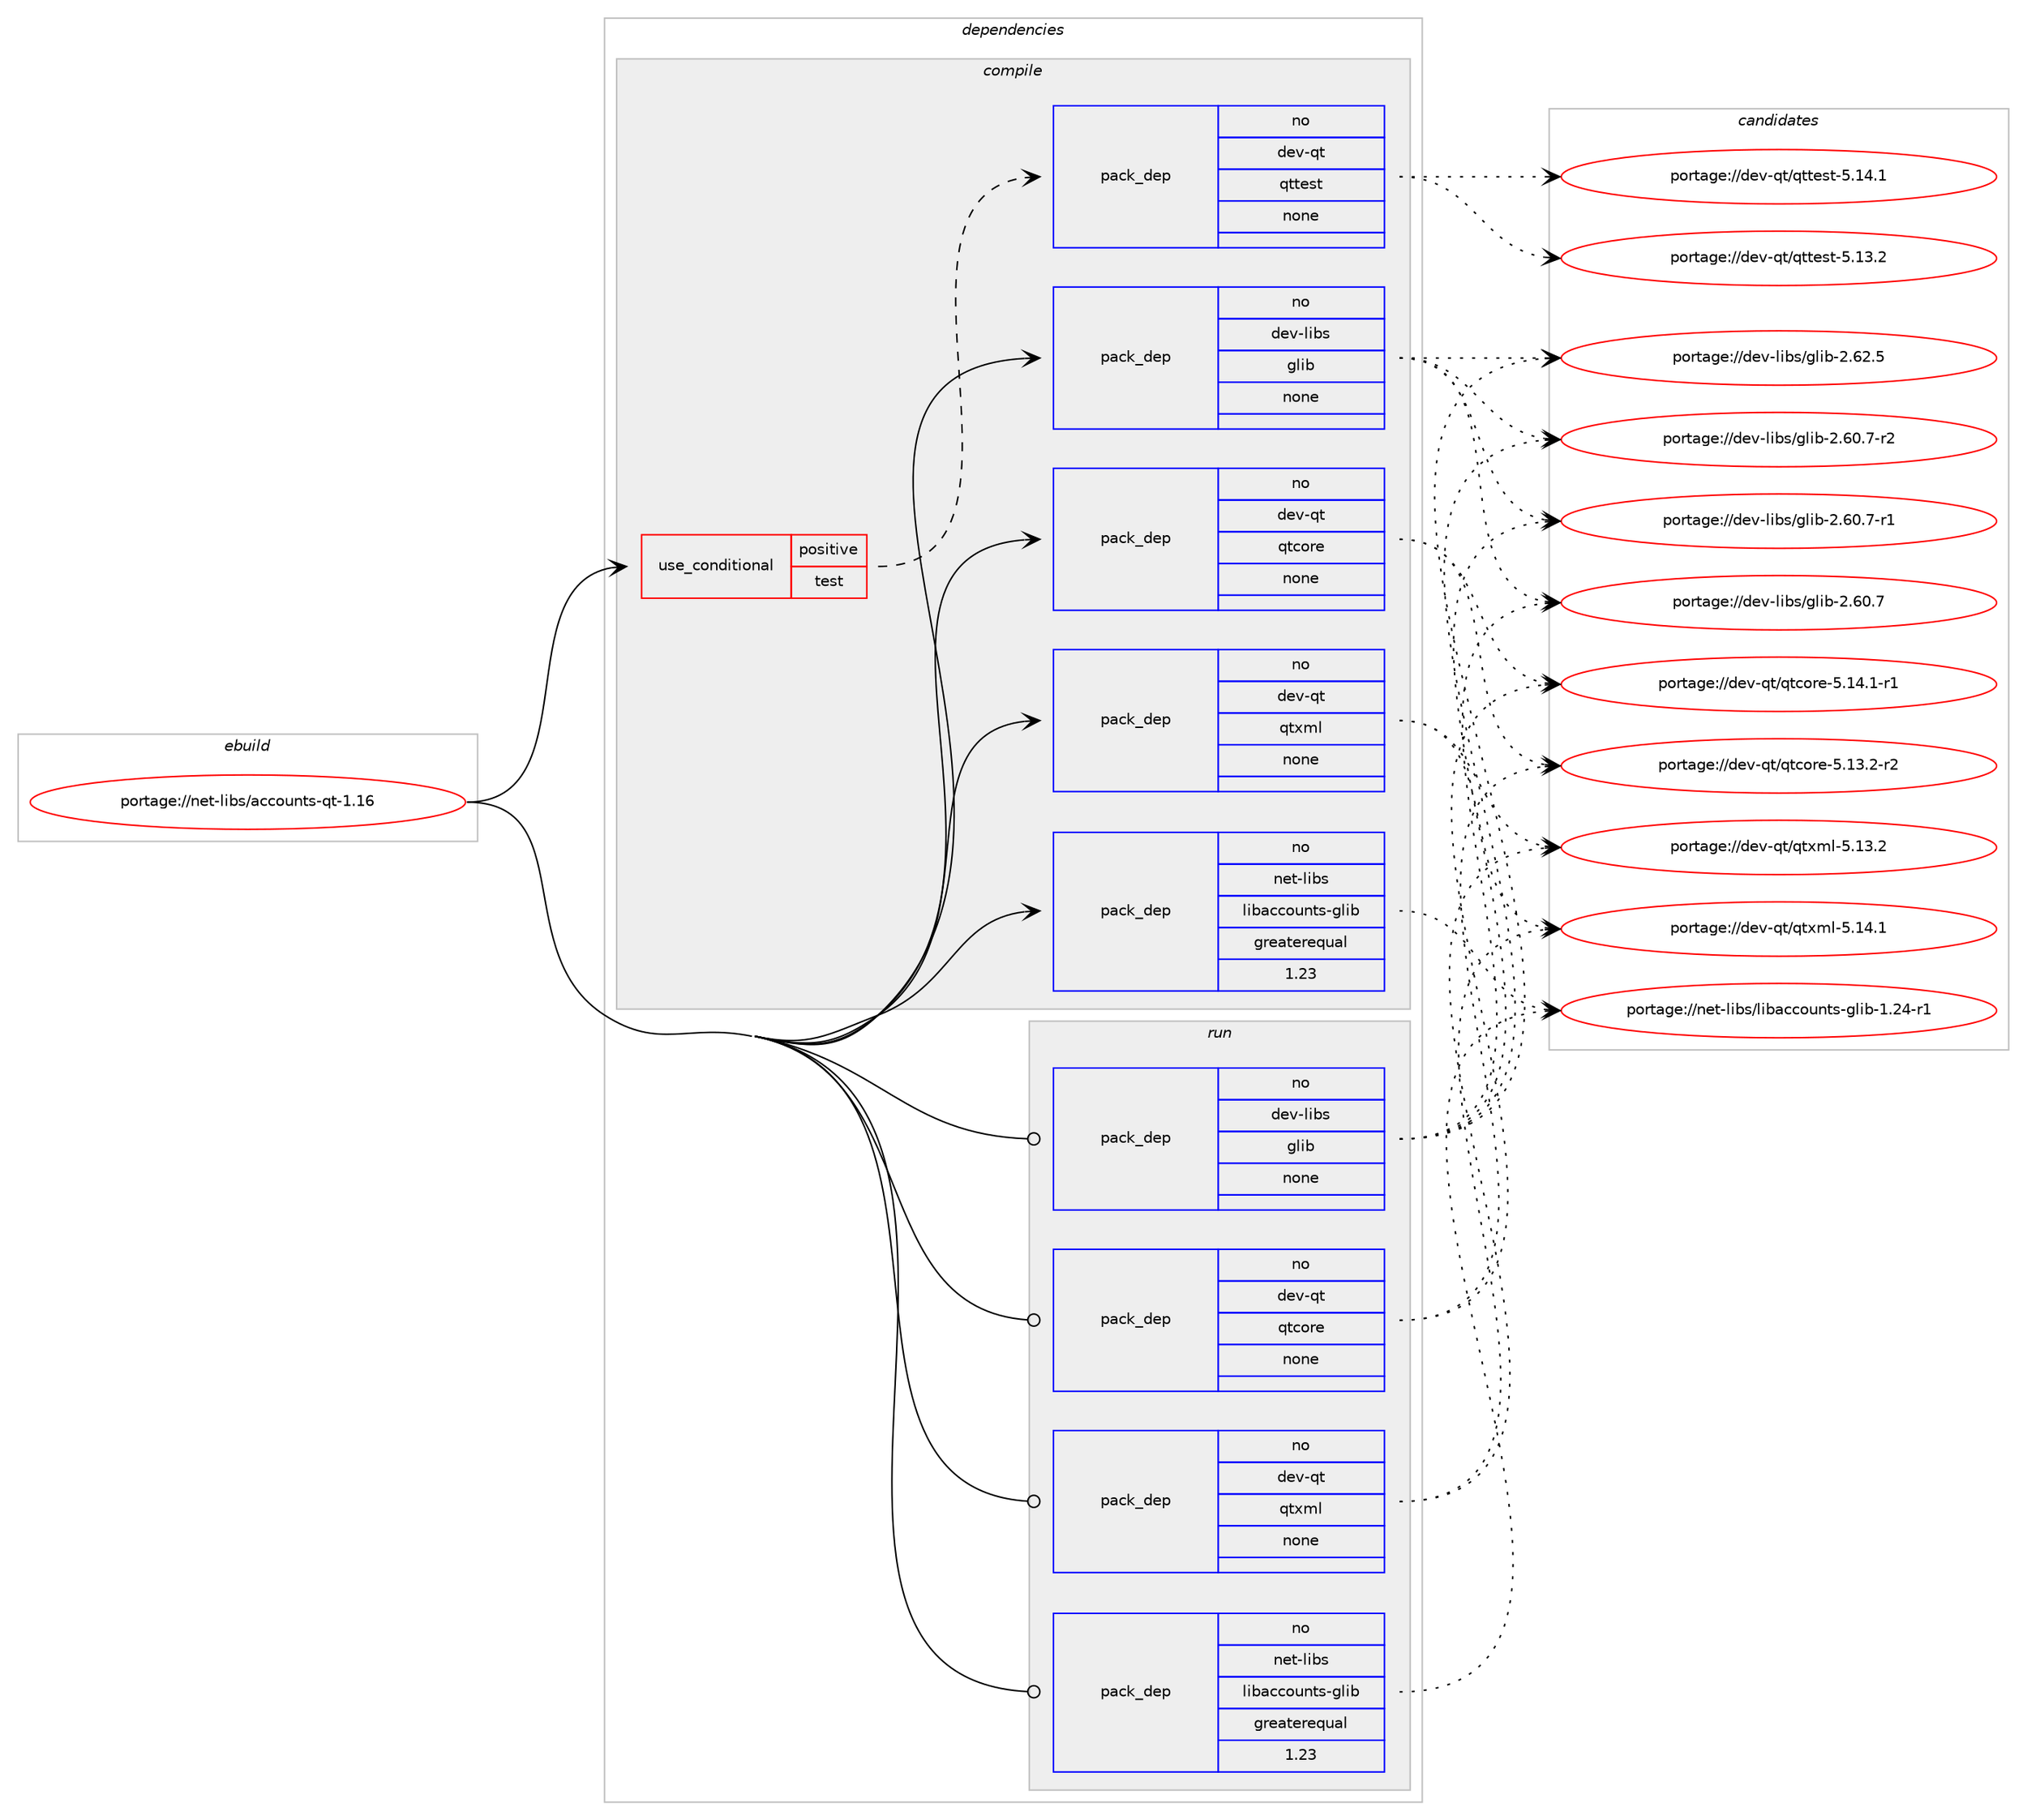 digraph prolog {

# *************
# Graph options
# *************

newrank=true;
concentrate=true;
compound=true;
graph [rankdir=LR,fontname=Helvetica,fontsize=10,ranksep=1.5];#, ranksep=2.5, nodesep=0.2];
edge  [arrowhead=vee];
node  [fontname=Helvetica,fontsize=10];

# **********
# The ebuild
# **********

subgraph cluster_leftcol {
color=gray;
rank=same;
label=<<i>ebuild</i>>;
id [label="portage://net-libs/accounts-qt-1.16", color=red, width=4, href="../net-libs/accounts-qt-1.16.svg"];
}

# ****************
# The dependencies
# ****************

subgraph cluster_midcol {
color=gray;
label=<<i>dependencies</i>>;
subgraph cluster_compile {
fillcolor="#eeeeee";
style=filled;
label=<<i>compile</i>>;
subgraph cond4053 {
dependency23794 [label=<<TABLE BORDER="0" CELLBORDER="1" CELLSPACING="0" CELLPADDING="4"><TR><TD ROWSPAN="3" CELLPADDING="10">use_conditional</TD></TR><TR><TD>positive</TD></TR><TR><TD>test</TD></TR></TABLE>>, shape=none, color=red];
subgraph pack19360 {
dependency23795 [label=<<TABLE BORDER="0" CELLBORDER="1" CELLSPACING="0" CELLPADDING="4" WIDTH="220"><TR><TD ROWSPAN="6" CELLPADDING="30">pack_dep</TD></TR><TR><TD WIDTH="110">no</TD></TR><TR><TD>dev-qt</TD></TR><TR><TD>qttest</TD></TR><TR><TD>none</TD></TR><TR><TD></TD></TR></TABLE>>, shape=none, color=blue];
}
dependency23794:e -> dependency23795:w [weight=20,style="dashed",arrowhead="vee"];
}
id:e -> dependency23794:w [weight=20,style="solid",arrowhead="vee"];
subgraph pack19361 {
dependency23796 [label=<<TABLE BORDER="0" CELLBORDER="1" CELLSPACING="0" CELLPADDING="4" WIDTH="220"><TR><TD ROWSPAN="6" CELLPADDING="30">pack_dep</TD></TR><TR><TD WIDTH="110">no</TD></TR><TR><TD>dev-libs</TD></TR><TR><TD>glib</TD></TR><TR><TD>none</TD></TR><TR><TD></TD></TR></TABLE>>, shape=none, color=blue];
}
id:e -> dependency23796:w [weight=20,style="solid",arrowhead="vee"];
subgraph pack19362 {
dependency23797 [label=<<TABLE BORDER="0" CELLBORDER="1" CELLSPACING="0" CELLPADDING="4" WIDTH="220"><TR><TD ROWSPAN="6" CELLPADDING="30">pack_dep</TD></TR><TR><TD WIDTH="110">no</TD></TR><TR><TD>dev-qt</TD></TR><TR><TD>qtcore</TD></TR><TR><TD>none</TD></TR><TR><TD></TD></TR></TABLE>>, shape=none, color=blue];
}
id:e -> dependency23797:w [weight=20,style="solid",arrowhead="vee"];
subgraph pack19363 {
dependency23798 [label=<<TABLE BORDER="0" CELLBORDER="1" CELLSPACING="0" CELLPADDING="4" WIDTH="220"><TR><TD ROWSPAN="6" CELLPADDING="30">pack_dep</TD></TR><TR><TD WIDTH="110">no</TD></TR><TR><TD>dev-qt</TD></TR><TR><TD>qtxml</TD></TR><TR><TD>none</TD></TR><TR><TD></TD></TR></TABLE>>, shape=none, color=blue];
}
id:e -> dependency23798:w [weight=20,style="solid",arrowhead="vee"];
subgraph pack19364 {
dependency23799 [label=<<TABLE BORDER="0" CELLBORDER="1" CELLSPACING="0" CELLPADDING="4" WIDTH="220"><TR><TD ROWSPAN="6" CELLPADDING="30">pack_dep</TD></TR><TR><TD WIDTH="110">no</TD></TR><TR><TD>net-libs</TD></TR><TR><TD>libaccounts-glib</TD></TR><TR><TD>greaterequal</TD></TR><TR><TD>1.23</TD></TR></TABLE>>, shape=none, color=blue];
}
id:e -> dependency23799:w [weight=20,style="solid",arrowhead="vee"];
}
subgraph cluster_compileandrun {
fillcolor="#eeeeee";
style=filled;
label=<<i>compile and run</i>>;
}
subgraph cluster_run {
fillcolor="#eeeeee";
style=filled;
label=<<i>run</i>>;
subgraph pack19365 {
dependency23800 [label=<<TABLE BORDER="0" CELLBORDER="1" CELLSPACING="0" CELLPADDING="4" WIDTH="220"><TR><TD ROWSPAN="6" CELLPADDING="30">pack_dep</TD></TR><TR><TD WIDTH="110">no</TD></TR><TR><TD>dev-libs</TD></TR><TR><TD>glib</TD></TR><TR><TD>none</TD></TR><TR><TD></TD></TR></TABLE>>, shape=none, color=blue];
}
id:e -> dependency23800:w [weight=20,style="solid",arrowhead="odot"];
subgraph pack19366 {
dependency23801 [label=<<TABLE BORDER="0" CELLBORDER="1" CELLSPACING="0" CELLPADDING="4" WIDTH="220"><TR><TD ROWSPAN="6" CELLPADDING="30">pack_dep</TD></TR><TR><TD WIDTH="110">no</TD></TR><TR><TD>dev-qt</TD></TR><TR><TD>qtcore</TD></TR><TR><TD>none</TD></TR><TR><TD></TD></TR></TABLE>>, shape=none, color=blue];
}
id:e -> dependency23801:w [weight=20,style="solid",arrowhead="odot"];
subgraph pack19367 {
dependency23802 [label=<<TABLE BORDER="0" CELLBORDER="1" CELLSPACING="0" CELLPADDING="4" WIDTH="220"><TR><TD ROWSPAN="6" CELLPADDING="30">pack_dep</TD></TR><TR><TD WIDTH="110">no</TD></TR><TR><TD>dev-qt</TD></TR><TR><TD>qtxml</TD></TR><TR><TD>none</TD></TR><TR><TD></TD></TR></TABLE>>, shape=none, color=blue];
}
id:e -> dependency23802:w [weight=20,style="solid",arrowhead="odot"];
subgraph pack19368 {
dependency23803 [label=<<TABLE BORDER="0" CELLBORDER="1" CELLSPACING="0" CELLPADDING="4" WIDTH="220"><TR><TD ROWSPAN="6" CELLPADDING="30">pack_dep</TD></TR><TR><TD WIDTH="110">no</TD></TR><TR><TD>net-libs</TD></TR><TR><TD>libaccounts-glib</TD></TR><TR><TD>greaterequal</TD></TR><TR><TD>1.23</TD></TR></TABLE>>, shape=none, color=blue];
}
id:e -> dependency23803:w [weight=20,style="solid",arrowhead="odot"];
}
}

# **************
# The candidates
# **************

subgraph cluster_choices {
rank=same;
color=gray;
label=<<i>candidates</i>>;

subgraph choice19360 {
color=black;
nodesep=1;
choice100101118451131164711311611610111511645534649524649 [label="portage://dev-qt/qttest-5.14.1", color=red, width=4,href="../dev-qt/qttest-5.14.1.svg"];
choice100101118451131164711311611610111511645534649514650 [label="portage://dev-qt/qttest-5.13.2", color=red, width=4,href="../dev-qt/qttest-5.13.2.svg"];
dependency23795:e -> choice100101118451131164711311611610111511645534649524649:w [style=dotted,weight="100"];
dependency23795:e -> choice100101118451131164711311611610111511645534649514650:w [style=dotted,weight="100"];
}
subgraph choice19361 {
color=black;
nodesep=1;
choice1001011184510810598115471031081059845504654504653 [label="portage://dev-libs/glib-2.62.5", color=red, width=4,href="../dev-libs/glib-2.62.5.svg"];
choice10010111845108105981154710310810598455046544846554511450 [label="portage://dev-libs/glib-2.60.7-r2", color=red, width=4,href="../dev-libs/glib-2.60.7-r2.svg"];
choice10010111845108105981154710310810598455046544846554511449 [label="portage://dev-libs/glib-2.60.7-r1", color=red, width=4,href="../dev-libs/glib-2.60.7-r1.svg"];
choice1001011184510810598115471031081059845504654484655 [label="portage://dev-libs/glib-2.60.7", color=red, width=4,href="../dev-libs/glib-2.60.7.svg"];
dependency23796:e -> choice1001011184510810598115471031081059845504654504653:w [style=dotted,weight="100"];
dependency23796:e -> choice10010111845108105981154710310810598455046544846554511450:w [style=dotted,weight="100"];
dependency23796:e -> choice10010111845108105981154710310810598455046544846554511449:w [style=dotted,weight="100"];
dependency23796:e -> choice1001011184510810598115471031081059845504654484655:w [style=dotted,weight="100"];
}
subgraph choice19362 {
color=black;
nodesep=1;
choice100101118451131164711311699111114101455346495246494511449 [label="portage://dev-qt/qtcore-5.14.1-r1", color=red, width=4,href="../dev-qt/qtcore-5.14.1-r1.svg"];
choice100101118451131164711311699111114101455346495146504511450 [label="portage://dev-qt/qtcore-5.13.2-r2", color=red, width=4,href="../dev-qt/qtcore-5.13.2-r2.svg"];
dependency23797:e -> choice100101118451131164711311699111114101455346495246494511449:w [style=dotted,weight="100"];
dependency23797:e -> choice100101118451131164711311699111114101455346495146504511450:w [style=dotted,weight="100"];
}
subgraph choice19363 {
color=black;
nodesep=1;
choice100101118451131164711311612010910845534649524649 [label="portage://dev-qt/qtxml-5.14.1", color=red, width=4,href="../dev-qt/qtxml-5.14.1.svg"];
choice100101118451131164711311612010910845534649514650 [label="portage://dev-qt/qtxml-5.13.2", color=red, width=4,href="../dev-qt/qtxml-5.13.2.svg"];
dependency23798:e -> choice100101118451131164711311612010910845534649524649:w [style=dotted,weight="100"];
dependency23798:e -> choice100101118451131164711311612010910845534649514650:w [style=dotted,weight="100"];
}
subgraph choice19364 {
color=black;
nodesep=1;
choice11010111645108105981154710810598979999111117110116115451031081059845494650524511449 [label="portage://net-libs/libaccounts-glib-1.24-r1", color=red, width=4,href="../net-libs/libaccounts-glib-1.24-r1.svg"];
dependency23799:e -> choice11010111645108105981154710810598979999111117110116115451031081059845494650524511449:w [style=dotted,weight="100"];
}
subgraph choice19365 {
color=black;
nodesep=1;
choice1001011184510810598115471031081059845504654504653 [label="portage://dev-libs/glib-2.62.5", color=red, width=4,href="../dev-libs/glib-2.62.5.svg"];
choice10010111845108105981154710310810598455046544846554511450 [label="portage://dev-libs/glib-2.60.7-r2", color=red, width=4,href="../dev-libs/glib-2.60.7-r2.svg"];
choice10010111845108105981154710310810598455046544846554511449 [label="portage://dev-libs/glib-2.60.7-r1", color=red, width=4,href="../dev-libs/glib-2.60.7-r1.svg"];
choice1001011184510810598115471031081059845504654484655 [label="portage://dev-libs/glib-2.60.7", color=red, width=4,href="../dev-libs/glib-2.60.7.svg"];
dependency23800:e -> choice1001011184510810598115471031081059845504654504653:w [style=dotted,weight="100"];
dependency23800:e -> choice10010111845108105981154710310810598455046544846554511450:w [style=dotted,weight="100"];
dependency23800:e -> choice10010111845108105981154710310810598455046544846554511449:w [style=dotted,weight="100"];
dependency23800:e -> choice1001011184510810598115471031081059845504654484655:w [style=dotted,weight="100"];
}
subgraph choice19366 {
color=black;
nodesep=1;
choice100101118451131164711311699111114101455346495246494511449 [label="portage://dev-qt/qtcore-5.14.1-r1", color=red, width=4,href="../dev-qt/qtcore-5.14.1-r1.svg"];
choice100101118451131164711311699111114101455346495146504511450 [label="portage://dev-qt/qtcore-5.13.2-r2", color=red, width=4,href="../dev-qt/qtcore-5.13.2-r2.svg"];
dependency23801:e -> choice100101118451131164711311699111114101455346495246494511449:w [style=dotted,weight="100"];
dependency23801:e -> choice100101118451131164711311699111114101455346495146504511450:w [style=dotted,weight="100"];
}
subgraph choice19367 {
color=black;
nodesep=1;
choice100101118451131164711311612010910845534649524649 [label="portage://dev-qt/qtxml-5.14.1", color=red, width=4,href="../dev-qt/qtxml-5.14.1.svg"];
choice100101118451131164711311612010910845534649514650 [label="portage://dev-qt/qtxml-5.13.2", color=red, width=4,href="../dev-qt/qtxml-5.13.2.svg"];
dependency23802:e -> choice100101118451131164711311612010910845534649524649:w [style=dotted,weight="100"];
dependency23802:e -> choice100101118451131164711311612010910845534649514650:w [style=dotted,weight="100"];
}
subgraph choice19368 {
color=black;
nodesep=1;
choice11010111645108105981154710810598979999111117110116115451031081059845494650524511449 [label="portage://net-libs/libaccounts-glib-1.24-r1", color=red, width=4,href="../net-libs/libaccounts-glib-1.24-r1.svg"];
dependency23803:e -> choice11010111645108105981154710810598979999111117110116115451031081059845494650524511449:w [style=dotted,weight="100"];
}
}

}
